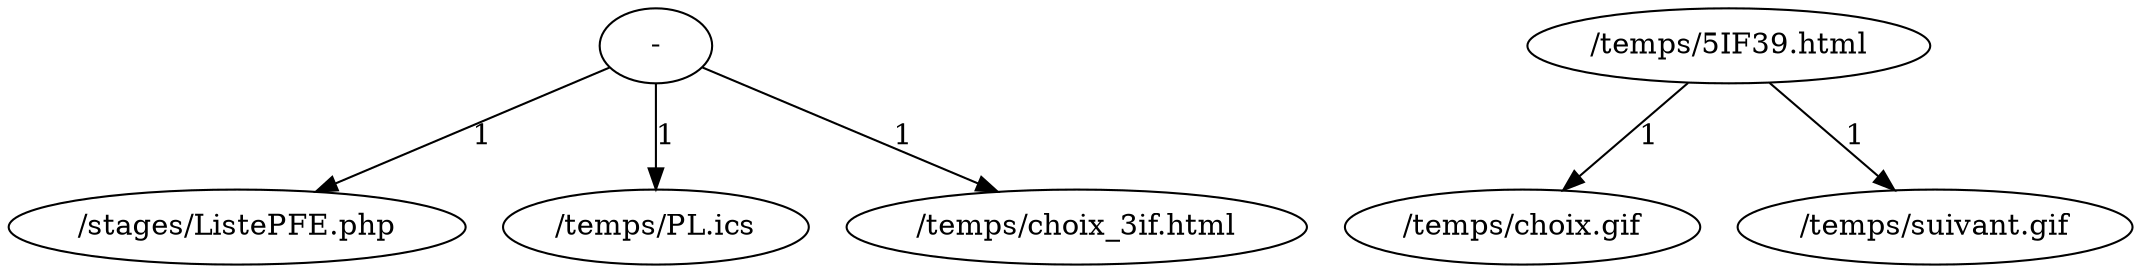 digraph {
	"/stages/ListePFE.php";
	"/temps/PL.ics";
	"/temps/choix.gif";
	"/temps/choix_3if.html";
	"/temps/suivant.gif";
	"-" -> "/stages/ListePFE.php" [label="1"];
	"-" -> "/temps/PL.ics" [label="1"];
	"/temps/5IF39.html" -> "/temps/choix.gif" [label="1"];
	"-" -> "/temps/choix_3if.html" [label="1"];
	"/temps/5IF39.html" -> "/temps/suivant.gif" [label="1"];
}
